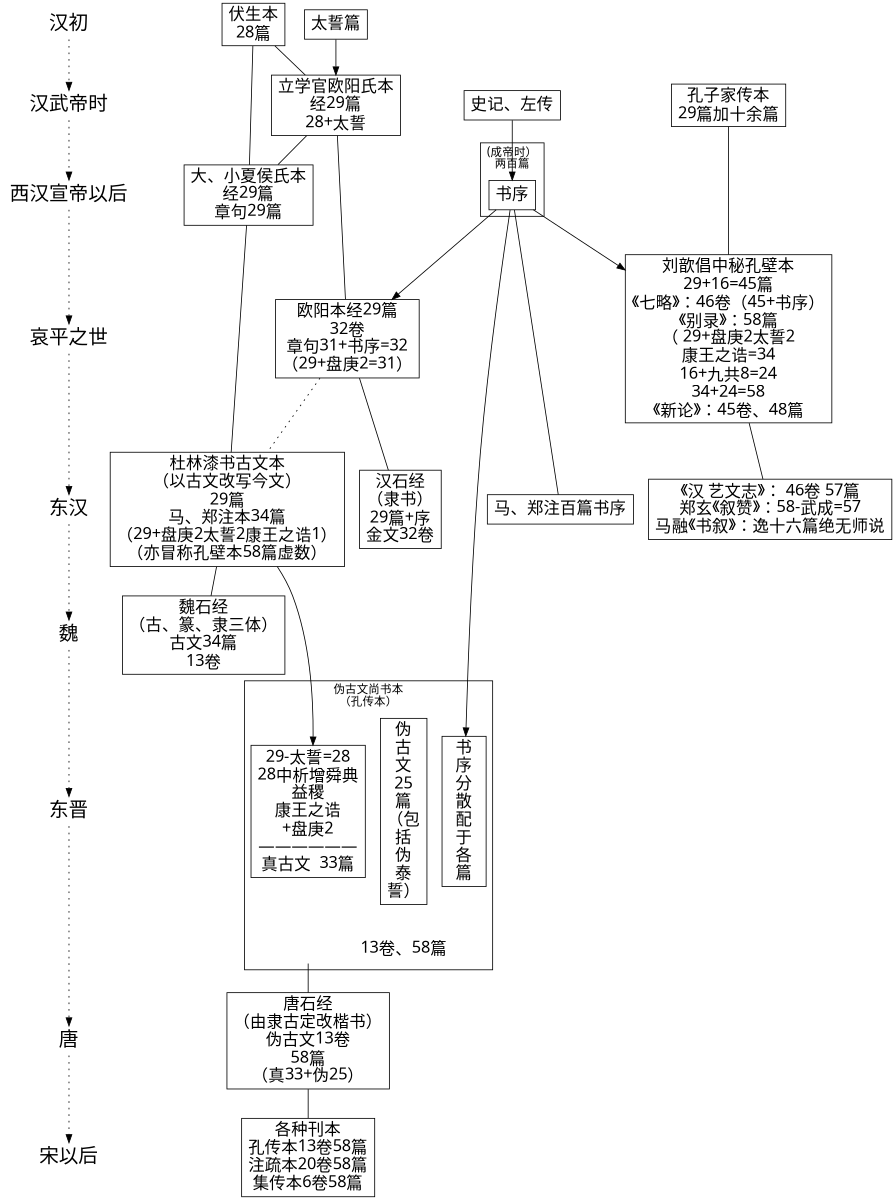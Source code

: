 digraph "《尚书》今、古、伪古各本篇数卷数演变情况表" {

	node [ fontname="Microsoft YaHei" ];
	edge [ fontname="Microsoft YaHei" ];

    size="7,8";

// 时间轴
    node [fontsize=24, shape = plaintext];

    hanchu [label="汉初"]
    hanwudi [label="汉武帝时"]
    xihanxuandi [label="西汉宣帝以后"]
    aiping [label="哀平之世"]
    donghan [label="东汉"]
    wei [label="魏"]
    dongjin [label="东晋"]
    // anchor [label=""][shape="none"][style="invis"]
    tang [label="唐"]
    song [label="宋以后"]
    edge [style="invis"]
    
    splines=false;
    edge [style="dotted"];
    // splients=false;
    hanchu -> hanwudi -> xihanxuandi;
    xihanxuandi -> aiping -> donghan -> wei;
    wei -> dongjin -> tang -> song;

// 实线部分
    splines=true;
    node [fontsize=20, shape=box];
    {rank=same; hanchu FUSHENG;}

    edge [dir=none,style=solid];
    FUSHENG [label="伏生本\n28篇"]
	XIAHOU [label="大、小夏侯氏本\n经29篇\n章句29篇"];
	OUYANG [label="立学官欧阳氏本\n经29篇\n28+太誓"];
	OUYANGBENJING [label="欧阳本经29篇\n32卷\n章句31+书序=32\n（29+盘庚2=31）"];
	HANSHIJING [label="汉石经\n（隶书）\n29篇+序\n金文32卷"]
	DULIN [label="杜林漆书古文本\n（以古文改写今文）\n29篇\n马、郑注本34篇\n（29+盘庚2太誓2康王之诰1）\n（亦冒称孔壁本58篇虚数）"];
	WEISHIJING [label="魏石经\n（古、篆、隶三体）\n古文34篇\n13卷"];
	KONGZI [label="孔子家传本\n29篇加十余篇"]
	MAZHENG [label="马、郑注百篇书序"]
	TANGSHIJING [label="唐石经\n（由隶古定改楷书）\n伪古文13卷\n58篇\n（真33+伪25）"];
	KANBEN [label="各种刊本\n孔传本13卷58篇\n注疏本20卷58篇\n集传本6卷58篇"];
	LIUXIN [label="刘歆倡中秘孔壁本\n29+16=45篇\n《七略》：46卷（45+书序）\n《别录》：58篇\n（ 29+盘庚2太誓2\n康王之诰=34\n16+九共8=24\n34+24=58\n《新论》：45卷、48篇"];
	DONGHANZHULU [label="《汉 艺文志》： 46卷 57篇\n郑玄《叙赞》：58-武成=57\n马融《书叙》：逸十六篇绝无师说"];


	FUSHENG -> XIAHOU;
	FUSHENG -> OUYANG;
	OUYANG -> XIAHOU;
	OUYANG -> OUYANGBENJING;
	OUYANGBENJING -> HANSHIJING;
	XIAHOU -> DULIN;
	DULIN -> WEISHIJING;
	SHUXU -> MAZHENG
	helper -> TANGSHIJING -> KANBEN;
	KONGZI -> LIUXIN -> DONGHANZHULU;


	{rank=same; hanwudi OUYANG KONGZI;}
    {rank=same; xihanxuandi XIAHOU;}
    {rank=same; HANSHIJING donghan DULIN;}
    {rank=same; wei WEISHIJING;}
    {rank=same; donghan MAZHENG;}
    {rank=same;tang;TANGSHIJING;}
    {rank=same;song;KANBEN;}
    {rank=same;donghan;DONGHANZHULU;}
    {rank=same;aiping;LIUXIN;}


// 虚线部分
    edge [style=dotted;]

    OUYANGBENJING -> DULIN;

// 箭头部分

    edge [dir=same;style=solid;]

    {rank=same; hanchu;TAISHI}


    TAISHI -> OUYANG;
    "史记、左传" -> SHUXU

    TAISHI[label="太誓篇"];
    SHUXU -> LIUXIN;
        
	newrank=true;
//  https://stackoverflow.com/questions/6824431/placing-clusters-on-the-same-rank-in-graphviz


	{rank=same;SHUXU;xihanxuandi;}
    subgraph cluster_XU {
        label = "(成帝时）\n两百篇";
        fontname="Microsoft YaHei";
        SHUXU [label="书序"];

    }

    subgraph cluster_WEIGUWEN {
    	label = "伪古文尚书本\n（孔传本）";
    	fontname="Microsoft YaHei";
    	box1 [label="29-太誓=28\n28中析增舜典\n益稷\n康王之诰\n+盘庚2\n——————\n真古文  33篇"];
    	box2 [label="伪\n古\n文\n25\n篇\n（包\n括\n伪\n泰\n誓）"];
    	node1 [shape=plaintext,label="13卷、58篇"]
    	box3 [label="书\n序\n分\n散\n配\n于\n各\n篇"];
    	box2 -> node1[style="invis"];
    	box1 -> helper[style="invis"];
    	helper [shape="none"][style="invis"][label=""];
    }
    {rank=same;box1;box2;box3;dongjin}
    DULIN -> box1;
    SHUXU -> box3;
    SHUXU -> OUYANGBENJING;


}

// References:

// http://www.graphviz.org/doc/info/lang.html
// https://blog.csdn.net/qq_23994787/article/details/104012614
// https://stackoverflow.com/questions/23255271/graphviz-dot-placing-node-inside-subgraph-even-though-it-was-defined-elsewhere
// https://stackoverflow.com/questions/6824431/placing-clusters-on-the-same-rank-in-graphviz
// https://stackoverflow.com/questions/41242581/graphviz-ordering-node-in-a-cluster
